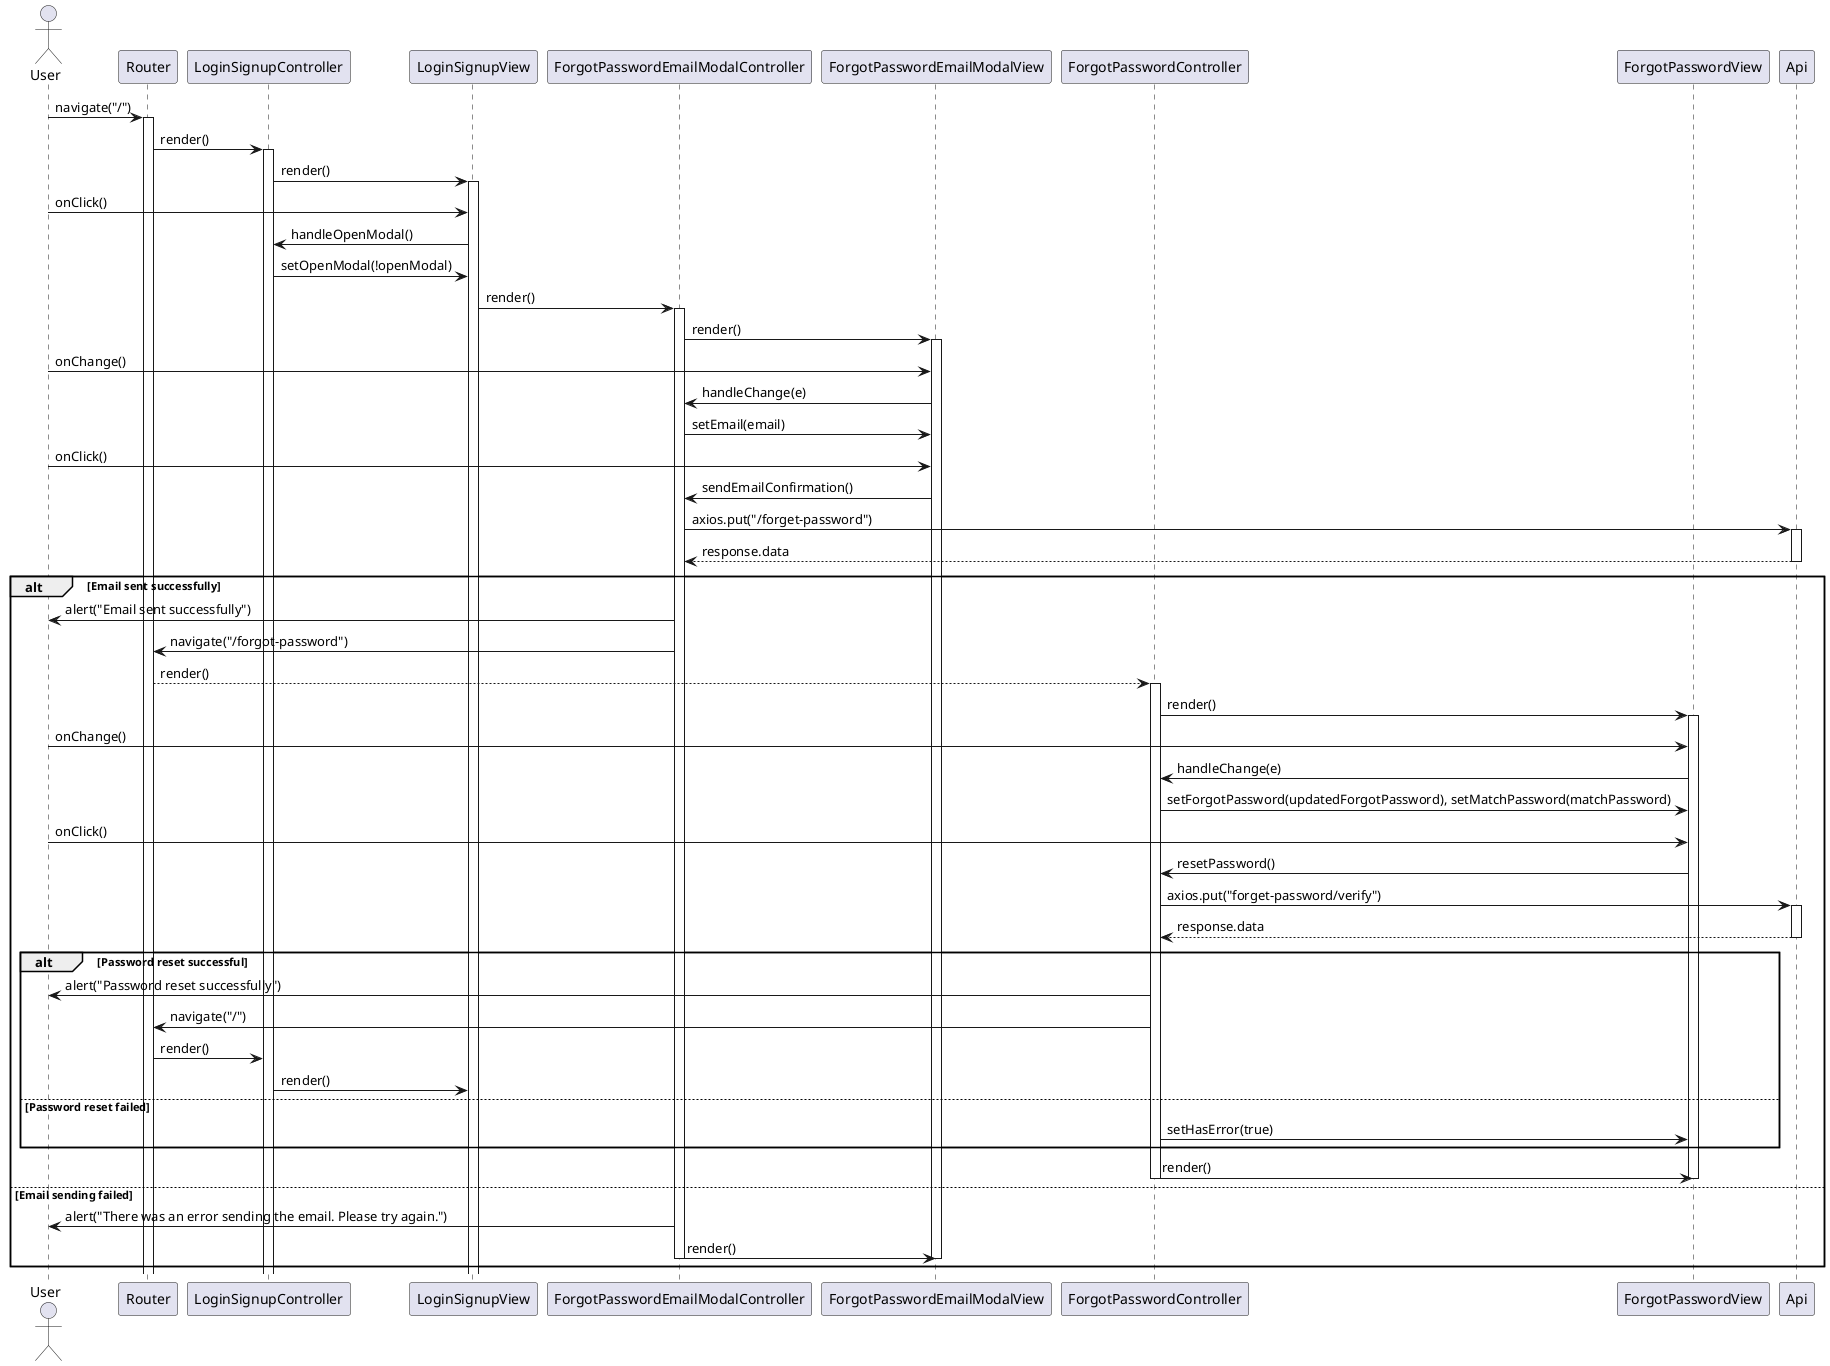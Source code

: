 @startuml forgot_password_sequence_diagram

actor User
participant "Router" as Router
participant LoginSignupController
participant LoginSignupView
participant ForgotPasswordEmailModalController
participant ForgotPasswordEmailModalView
participant ForgotPasswordController
participant ForgotPasswordView
participant Api

User -> Router: navigate("/")
activate Router
Router -> LoginSignupController: render()
activate LoginSignupController
LoginSignupController -> LoginSignupView: render()
activate LoginSignupView
User -> LoginSignupView: onClick()
LoginSignupView -> LoginSignupController: handleOpenModal()
LoginSignupController -> LoginSignupView: setOpenModal(!openModal)
LoginSignupView -> ForgotPasswordEmailModalController: render()
activate ForgotPasswordEmailModalController
ForgotPasswordEmailModalController -> ForgotPasswordEmailModalView: render()
activate ForgotPasswordEmailModalView
User -> ForgotPasswordEmailModalView: onChange()
ForgotPasswordEmailModalView -> ForgotPasswordEmailModalController: handleChange(e)
ForgotPasswordEmailModalController -> ForgotPasswordEmailModalView: setEmail(email)

User -> ForgotPasswordEmailModalView: onClick()
ForgotPasswordEmailModalView -> ForgotPasswordEmailModalController: sendEmailConfirmation()
ForgotPasswordEmailModalController -> Api: axios.put("/forget-password")
activate Api
Api --> ForgotPasswordEmailModalController: response.data
deactivate Api

alt Email sent successfully
    ForgotPasswordEmailModalController -> User: alert("Email sent successfully")
    ForgotPasswordEmailModalController -> Router: navigate("/forgot-password")
    Router --> ForgotPasswordController: render()
    activate ForgotPasswordController
    ForgotPasswordController -> ForgotPasswordView: render()
    activate ForgotPasswordView

    User -> ForgotPasswordView: onChange()
    ForgotPasswordView -> ForgotPasswordController: handleChange(e)
    ForgotPasswordController -> ForgotPasswordView: setForgotPassword(updatedForgotPassword), setMatchPassword(matchPassword)

    User -> ForgotPasswordView: onClick()
    ForgotPasswordView -> ForgotPasswordController: resetPassword()
    ForgotPasswordController -> Api: axios.put("forget-password/verify")
    activate Api
    Api --> ForgotPasswordController: response.data
    deactivate Api

    alt Password reset successful
        ForgotPasswordController -> User: alert("Password reset successfully")
        ForgotPasswordController -> Router: navigate("/")
        Router -> LoginSignupController: render()
        LoginSignupController -> LoginSignupView: render()
    else Password reset failed
        ForgotPasswordController -> ForgotPasswordView: setHasError(true)
    end

    ForgotPasswordController -> ForgotPasswordView: render()
    deactivate ForgotPasswordController
    deactivate ForgotPasswordView
else Email sending failed
    ForgotPasswordEmailModalController -> User: alert("There was an error sending the email. Please try again.")
    ForgotPasswordEmailModalController -> ForgotPasswordEmailModalView: render()
    deactivate ForgotPasswordEmailModalController
    deactivate ForgotPasswordEmailModalView
end



@enduml
